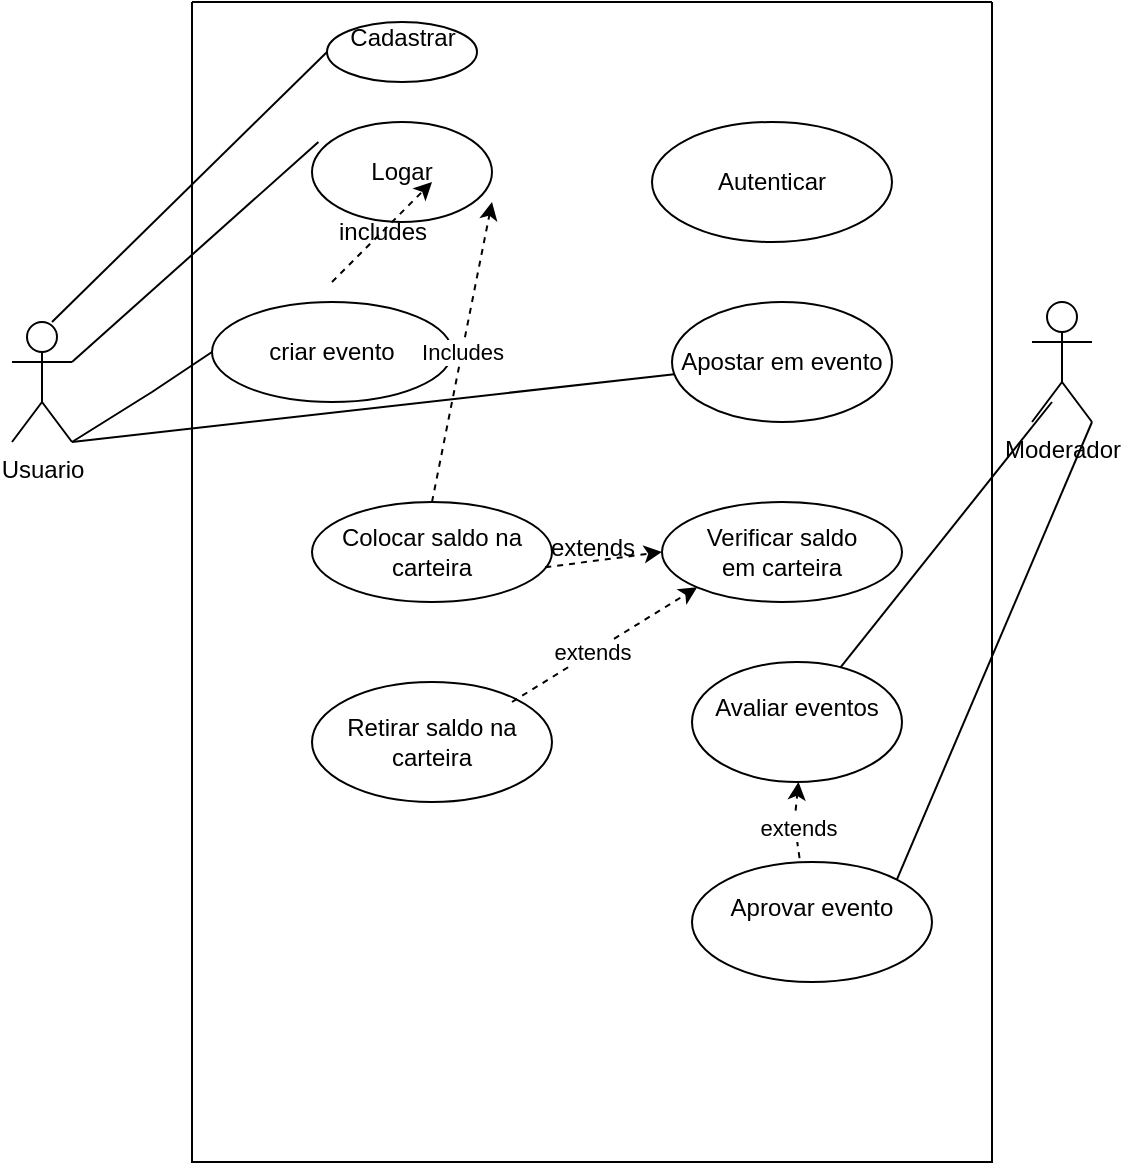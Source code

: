 <mxfile version="24.7.17">
  <diagram name="Página-1" id="hwHn1aaO0WTgCgu9nyIb">
    <mxGraphModel dx="794" dy="446" grid="1" gridSize="10" guides="1" tooltips="1" connect="1" arrows="1" fold="1" page="1" pageScale="1" pageWidth="827" pageHeight="1169" math="0" shadow="0">
      <root>
        <mxCell id="0" />
        <mxCell id="1" parent="0" />
        <mxCell id="7Z62GNJsw-K4s0V7iIP9-1" value="Usuario" style="shape=umlActor;verticalLabelPosition=bottom;verticalAlign=top;html=1;outlineConnect=0;" vertex="1" parent="1">
          <mxGeometry x="10" y="170" width="30" height="60" as="geometry" />
        </mxCell>
        <mxCell id="7Z62GNJsw-K4s0V7iIP9-6" value="Logar" style="ellipse;whiteSpace=wrap;html=1;" vertex="1" parent="1">
          <mxGeometry x="160" y="70" width="90" height="50" as="geometry" />
        </mxCell>
        <mxCell id="7Z62GNJsw-K4s0V7iIP9-7" value="Moderador" style="shape=umlActor;verticalLabelPosition=bottom;verticalAlign=top;html=1;outlineConnect=0;" vertex="1" parent="1">
          <mxGeometry x="520" y="160" width="30" height="60" as="geometry" />
        </mxCell>
        <mxCell id="7Z62GNJsw-K4s0V7iIP9-11" value="criar evento" style="ellipse;whiteSpace=wrap;html=1;" vertex="1" parent="1">
          <mxGeometry x="110" y="160" width="120" height="50" as="geometry" />
        </mxCell>
        <mxCell id="7Z62GNJsw-K4s0V7iIP9-12" value="Autenticar" style="ellipse;whiteSpace=wrap;html=1;" vertex="1" parent="1">
          <mxGeometry x="330" y="70" width="120" height="60" as="geometry" />
        </mxCell>
        <mxCell id="7Z62GNJsw-K4s0V7iIP9-20" value="Apostar em evento" style="ellipse;whiteSpace=wrap;html=1;" vertex="1" parent="1">
          <mxGeometry x="340" y="160" width="110" height="60" as="geometry" />
        </mxCell>
        <mxCell id="7Z62GNJsw-K4s0V7iIP9-21" value="Verificar saldo&lt;div&gt;em carteira&lt;/div&gt;" style="ellipse;whiteSpace=wrap;html=1;" vertex="1" parent="1">
          <mxGeometry x="335" y="260" width="120" height="50" as="geometry" />
        </mxCell>
        <mxCell id="7Z62GNJsw-K4s0V7iIP9-25" value="Colocar saldo na carteira" style="ellipse;whiteSpace=wrap;html=1;" vertex="1" parent="1">
          <mxGeometry x="160" y="260" width="120" height="50" as="geometry" />
        </mxCell>
        <mxCell id="7Z62GNJsw-K4s0V7iIP9-29" value="" style="endArrow=classic;html=1;rounded=0;entryX=0.317;entryY=0.22;entryDx=0;entryDy=0;entryPerimeter=0;exitX=0.5;exitY=0;exitDx=0;exitDy=0;dashed=1;" edge="1" parent="1" source="7Z62GNJsw-K4s0V7iIP9-25">
          <mxGeometry relative="1" as="geometry">
            <mxPoint x="220" y="249" as="sourcePoint" />
            <mxPoint x="250.0" y="110.0" as="targetPoint" />
          </mxGeometry>
        </mxCell>
        <mxCell id="7Z62GNJsw-K4s0V7iIP9-30" value="Includes" style="edgeLabel;resizable=0;html=1;;align=center;verticalAlign=middle;" connectable="0" vertex="1" parent="7Z62GNJsw-K4s0V7iIP9-29">
          <mxGeometry relative="1" as="geometry" />
        </mxCell>
        <mxCell id="7Z62GNJsw-K4s0V7iIP9-37" value="" style="swimlane;startSize=0;" vertex="1" parent="1">
          <mxGeometry x="100" y="10" width="400" height="580" as="geometry" />
        </mxCell>
        <mxCell id="7Z62GNJsw-K4s0V7iIP9-41" value="Cadastrar&lt;div&gt;&lt;br&gt;&lt;/div&gt;" style="ellipse;whiteSpace=wrap;html=1;" vertex="1" parent="7Z62GNJsw-K4s0V7iIP9-37">
          <mxGeometry x="67.5" y="10" width="75" height="30" as="geometry" />
        </mxCell>
        <mxCell id="7Z62GNJsw-K4s0V7iIP9-45" value="Avaliar eventos&lt;div&gt;&lt;br&gt;&lt;/div&gt;" style="ellipse;whiteSpace=wrap;html=1;" vertex="1" parent="7Z62GNJsw-K4s0V7iIP9-37">
          <mxGeometry x="250" y="330" width="105" height="60" as="geometry" />
        </mxCell>
        <mxCell id="7Z62GNJsw-K4s0V7iIP9-43" value="" style="endArrow=none;html=1;rounded=0;entryX=0.008;entryY=0.149;entryDx=0;entryDy=0;entryPerimeter=0;exitX=1;exitY=0.333;exitDx=0;exitDy=0;exitPerimeter=0;" edge="1" parent="7Z62GNJsw-K4s0V7iIP9-37" source="7Z62GNJsw-K4s0V7iIP9-1">
          <mxGeometry width="50" height="50" relative="1" as="geometry">
            <mxPoint y="153.58" as="sourcePoint" />
            <mxPoint x="63.2" y="70.0" as="targetPoint" />
          </mxGeometry>
        </mxCell>
        <mxCell id="7Z62GNJsw-K4s0V7iIP9-47" value="Aprovar evento&lt;div&gt;&lt;br&gt;&lt;/div&gt;" style="ellipse;whiteSpace=wrap;html=1;" vertex="1" parent="7Z62GNJsw-K4s0V7iIP9-37">
          <mxGeometry x="250" y="430" width="120" height="60" as="geometry" />
        </mxCell>
        <mxCell id="7Z62GNJsw-K4s0V7iIP9-48" value="" style="endArrow=classic;html=1;rounded=0;exitX=0.417;exitY=-0.033;exitDx=0;exitDy=0;exitPerimeter=0;dashed=1;" edge="1" parent="7Z62GNJsw-K4s0V7iIP9-37">
          <mxGeometry width="50" height="50" relative="1" as="geometry">
            <mxPoint x="303.77" y="428.07" as="sourcePoint" />
            <mxPoint x="303.235" y="390.001" as="targetPoint" />
            <Array as="points">
              <mxPoint x="301.23" y="410.05" />
            </Array>
          </mxGeometry>
        </mxCell>
        <mxCell id="7Z62GNJsw-K4s0V7iIP9-49" value="extends" style="edgeLabel;html=1;align=center;verticalAlign=middle;resizable=0;points=[];" vertex="1" connectable="0" parent="7Z62GNJsw-K4s0V7iIP9-48">
          <mxGeometry x="-0.214" y="-1" relative="1" as="geometry">
            <mxPoint as="offset" />
          </mxGeometry>
        </mxCell>
        <mxCell id="7Z62GNJsw-K4s0V7iIP9-52" value="" style="endArrow=classic;html=1;rounded=0;dashed=1;" edge="1" parent="7Z62GNJsw-K4s0V7iIP9-37">
          <mxGeometry width="50" height="50" relative="1" as="geometry">
            <mxPoint x="70" y="140" as="sourcePoint" />
            <mxPoint x="120" y="90" as="targetPoint" />
          </mxGeometry>
        </mxCell>
        <mxCell id="7Z62GNJsw-K4s0V7iIP9-53" value="includes" style="text;html=1;align=center;verticalAlign=middle;resizable=0;points=[];autosize=1;strokeColor=none;fillColor=none;" vertex="1" parent="7Z62GNJsw-K4s0V7iIP9-37">
          <mxGeometry x="60" y="100" width="70" height="30" as="geometry" />
        </mxCell>
        <mxCell id="7Z62GNJsw-K4s0V7iIP9-54" value="Retirar saldo na carteira" style="ellipse;whiteSpace=wrap;html=1;" vertex="1" parent="7Z62GNJsw-K4s0V7iIP9-37">
          <mxGeometry x="60" y="340" width="120" height="60" as="geometry" />
        </mxCell>
        <mxCell id="7Z62GNJsw-K4s0V7iIP9-55" value="" style="endArrow=classic;html=1;rounded=0;entryX=0;entryY=1;entryDx=0;entryDy=0;dashed=1;" edge="1" parent="7Z62GNJsw-K4s0V7iIP9-37" target="7Z62GNJsw-K4s0V7iIP9-21">
          <mxGeometry width="50" height="50" relative="1" as="geometry">
            <mxPoint x="160" y="350" as="sourcePoint" />
            <mxPoint x="210" y="300" as="targetPoint" />
          </mxGeometry>
        </mxCell>
        <mxCell id="7Z62GNJsw-K4s0V7iIP9-56" value="extends" style="edgeLabel;html=1;align=center;verticalAlign=middle;resizable=0;points=[];" vertex="1" connectable="0" parent="7Z62GNJsw-K4s0V7iIP9-55">
          <mxGeometry x="-0.138" relative="1" as="geometry">
            <mxPoint y="-1" as="offset" />
          </mxGeometry>
        </mxCell>
        <mxCell id="7Z62GNJsw-K4s0V7iIP9-42" value="" style="endArrow=none;html=1;rounded=0;exitX=1;exitY=1;exitDx=0;exitDy=0;exitPerimeter=0;entryX=0;entryY=0.5;entryDx=0;entryDy=0;" edge="1" parent="1" source="7Z62GNJsw-K4s0V7iIP9-1" target="7Z62GNJsw-K4s0V7iIP9-11">
          <mxGeometry width="50" height="50" relative="1" as="geometry">
            <mxPoint x="50" y="230" as="sourcePoint" />
            <mxPoint x="110" y="175" as="targetPoint" />
            <Array as="points">
              <mxPoint x="80" y="205" />
            </Array>
          </mxGeometry>
        </mxCell>
        <mxCell id="7Z62GNJsw-K4s0V7iIP9-44" value="" style="endArrow=none;html=1;rounded=0;entryX=0;entryY=0.5;entryDx=0;entryDy=0;" edge="1" parent="1" target="7Z62GNJsw-K4s0V7iIP9-41">
          <mxGeometry width="50" height="50" relative="1" as="geometry">
            <mxPoint x="30" y="170" as="sourcePoint" />
            <mxPoint x="70" y="110" as="targetPoint" />
          </mxGeometry>
        </mxCell>
        <mxCell id="7Z62GNJsw-K4s0V7iIP9-46" value="" style="endArrow=none;html=1;rounded=0;" edge="1" parent="1" source="7Z62GNJsw-K4s0V7iIP9-45">
          <mxGeometry width="50" height="50" relative="1" as="geometry">
            <mxPoint x="480" y="260" as="sourcePoint" />
            <mxPoint x="530" y="210" as="targetPoint" />
          </mxGeometry>
        </mxCell>
        <mxCell id="7Z62GNJsw-K4s0V7iIP9-50" value="" style="endArrow=none;html=1;rounded=0;entryX=1;entryY=1;entryDx=0;entryDy=0;entryPerimeter=0;exitX=1;exitY=0;exitDx=0;exitDy=0;" edge="1" parent="1" source="7Z62GNJsw-K4s0V7iIP9-47" target="7Z62GNJsw-K4s0V7iIP9-7">
          <mxGeometry width="50" height="50" relative="1" as="geometry">
            <mxPoint x="500" y="280" as="sourcePoint" />
            <mxPoint x="550" y="230" as="targetPoint" />
          </mxGeometry>
        </mxCell>
        <mxCell id="7Z62GNJsw-K4s0V7iIP9-51" value="" style="endArrow=none;html=1;rounded=0;" edge="1" parent="1" target="7Z62GNJsw-K4s0V7iIP9-20">
          <mxGeometry width="50" height="50" relative="1" as="geometry">
            <mxPoint x="40" y="230" as="sourcePoint" />
            <mxPoint x="90" y="190" as="targetPoint" />
          </mxGeometry>
        </mxCell>
        <mxCell id="7Z62GNJsw-K4s0V7iIP9-57" value="" style="endArrow=classic;html=1;rounded=0;exitX=0.972;exitY=0.653;exitDx=0;exitDy=0;exitPerimeter=0;entryX=0;entryY=0.5;entryDx=0;entryDy=0;dashed=1;" edge="1" parent="1" source="7Z62GNJsw-K4s0V7iIP9-25" target="7Z62GNJsw-K4s0V7iIP9-21">
          <mxGeometry width="50" height="50" relative="1" as="geometry">
            <mxPoint x="280" y="320" as="sourcePoint" />
            <mxPoint x="330" y="270" as="targetPoint" />
          </mxGeometry>
        </mxCell>
        <mxCell id="7Z62GNJsw-K4s0V7iIP9-58" value="extends" style="text;html=1;align=center;verticalAlign=middle;resizable=0;points=[];autosize=1;strokeColor=none;fillColor=none;" vertex="1" parent="1">
          <mxGeometry x="265" y="268" width="70" height="30" as="geometry" />
        </mxCell>
      </root>
    </mxGraphModel>
  </diagram>
</mxfile>
